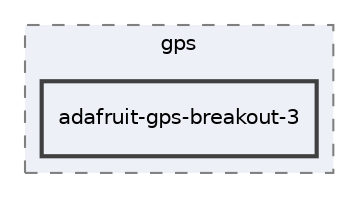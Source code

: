 digraph "software/src/gps/adafruit-gps-breakout-3"
{
 // LATEX_PDF_SIZE
  edge [fontname="Helvetica",fontsize="10",labelfontname="Helvetica",labelfontsize="10"];
  node [fontname="Helvetica",fontsize="10",shape=record];
  compound=true
  subgraph clusterdir_e03a9e5dcb0628dda68c7d0b72390e24 {
    graph [ bgcolor="#edf0f7", pencolor="grey50", style="filled,dashed,", label="gps", fontname="Helvetica", fontsize="10", URL="dir_e03a9e5dcb0628dda68c7d0b72390e24.html"]
  dir_6b57110d055076235185db70af943d80 [shape=box, label="adafruit-gps-breakout-3", style="filled,bold,", fillcolor="#edf0f7", color="grey25", URL="dir_6b57110d055076235185db70af943d80.html"];
  }
}
